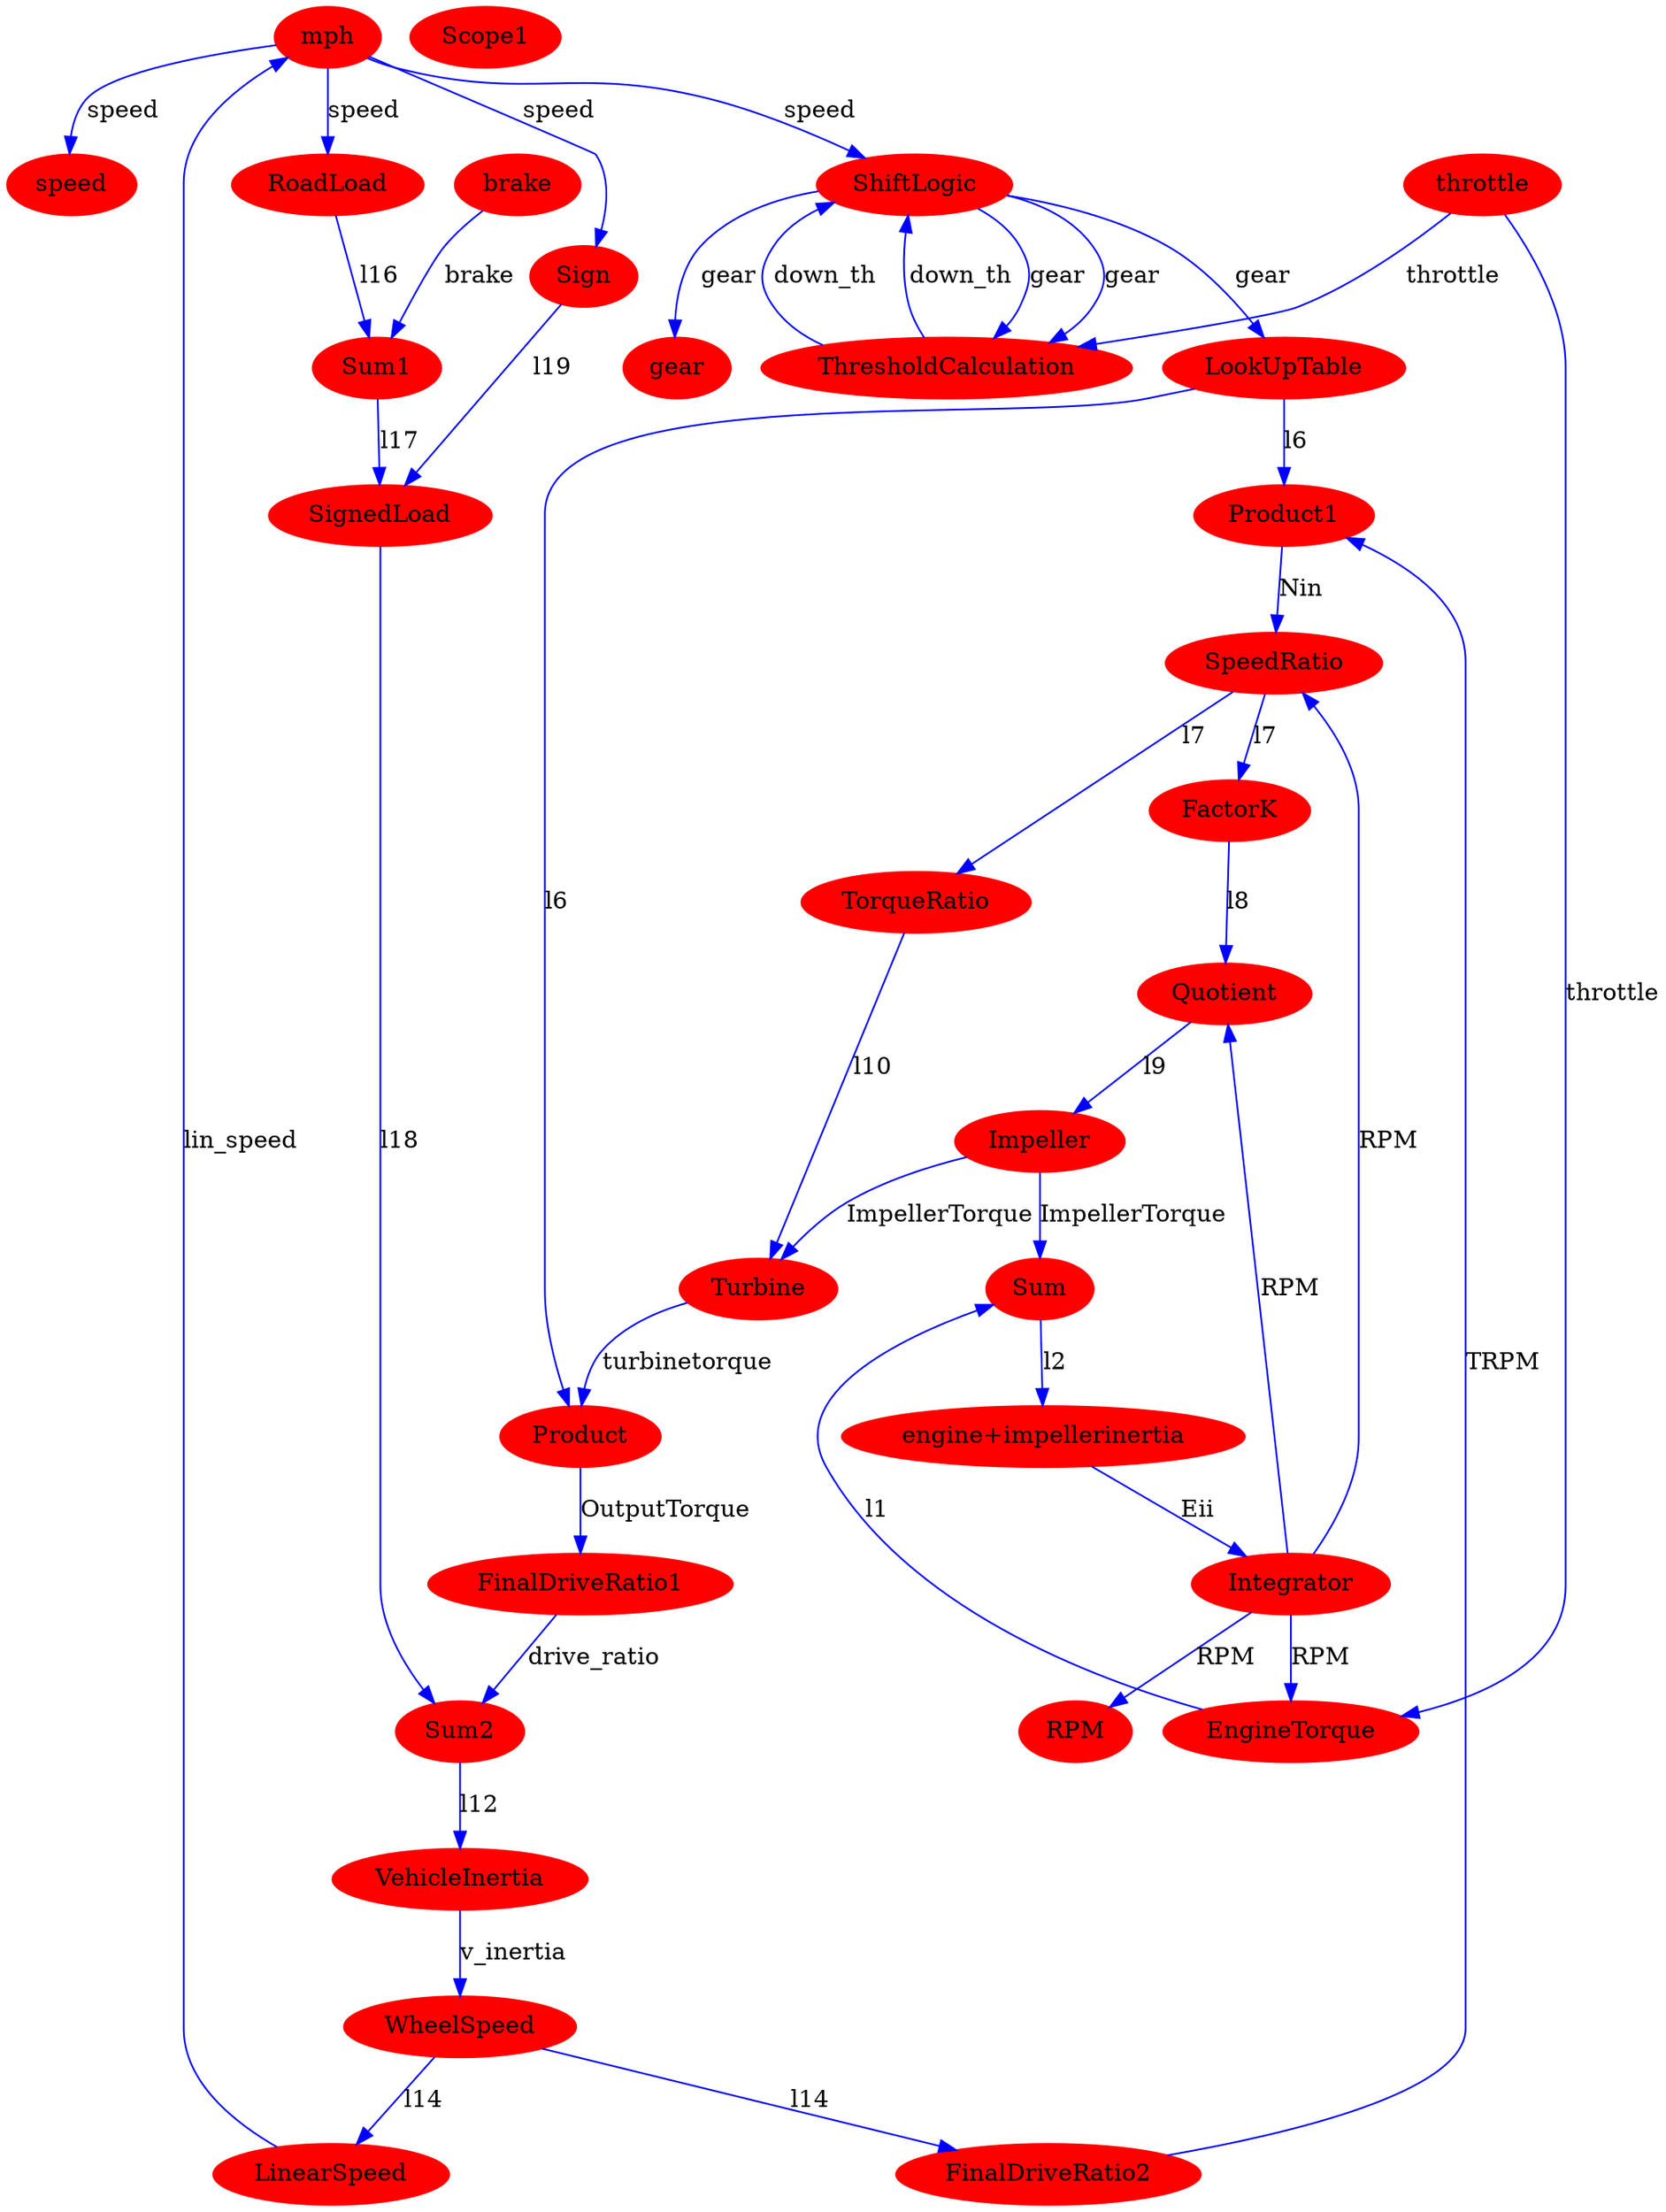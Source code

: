 digraph  {
speed [color=red, fillcolor=red, style=filled];
SpeedRatio [color=red, fillcolor=red, style=filled];
FactorK [color=red, fillcolor=red, style=filled];
EngineTorque [color=red, fillcolor=red, style=filled];
ShiftLogic [color=red, fillcolor=red, style=filled];
Impeller [color=red, fillcolor=red, style=filled];
LookUpTable [color=red, fillcolor=red, style=filled];
ThresholdCalculation [color=red, fillcolor=red, style=filled];
Product1 [color=red, fillcolor=red, style=filled];
RPM [color=red, fillcolor=red, style=filled];
Turbine [color=red, fillcolor=red, style=filled];
Sum1 [color=red, fillcolor=red, style=filled];
FinalDriveRatio2 [color=red, fillcolor=red, style=filled];
gear [color=red, fillcolor=red, style=filled];
TorqueRatio [color=red, fillcolor=red, style=filled];
throttle [color=red, fillcolor=red, style=filled];
Sum [color=red, fillcolor=red, style=filled];
LinearSpeed [color=red, fillcolor=red, style=filled];
FinalDriveRatio1 [color=red, fillcolor=red, style=filled];
Sum2 [color=red, fillcolor=red, style=filled];
Scope1 [color=red, fillcolor=red, style=filled];
mph [color=red, fillcolor=red, style=filled];
RoadLoad [color=red, fillcolor=red, style=filled];
Product [color=red, fillcolor=red, style=filled];
WheelSpeed [color=red, fillcolor=red, style=filled];
Sign [color=red, fillcolor=red, style=filled];
brake [color=red, fillcolor=red, style=filled];
VehicleInertia [color=red, fillcolor=red, style=filled];
SignedLoad [color=red, fillcolor=red, style=filled];
Quotient [color=red, fillcolor=red, style=filled];
Integrator [color=red, fillcolor=red, style=filled];
"engine+impellerinertia" [color=red, fillcolor=red, style=filled];
SpeedRatio -> TorqueRatio  [color=blue, key=0, label=l7];
SpeedRatio -> FactorK  [color=blue, key=0, label=l7];
FactorK -> Quotient  [color=blue, key=0, label=l8];
EngineTorque -> Sum  [color=blue, key=0, label=l1];
ShiftLogic -> gear  [color=blue, key=0, label=gear];
ShiftLogic -> LookUpTable  [color=blue, key=0, label=gear];
ShiftLogic -> ThresholdCalculation  [color=blue, key=0, label=gear];
ShiftLogic -> ThresholdCalculation  [color=blue, key=1, label=gear];
Impeller -> Turbine  [color=blue, key=0, label=ImpellerTorque];
Impeller -> Sum  [color=blue, key=0, label=ImpellerTorque];
LookUpTable -> Product  [color=blue, key=0, label=l6];
LookUpTable -> Product1  [color=blue, key=0, label=l6];
ThresholdCalculation -> ShiftLogic  [color=blue, key=0, label=down_th];
ThresholdCalculation -> ShiftLogic  [color=blue, key=1, label=down_th];
Product1 -> SpeedRatio  [color=blue, key=0, label=Nin];
Turbine -> Product  [color=blue, key=0, label=turbinetorque];
Sum1 -> SignedLoad  [color=blue, key=0, label=l17];
FinalDriveRatio2 -> Product1  [color=blue, key=0, label=TRPM];
TorqueRatio -> Turbine  [color=blue, key=0, label=l10];
throttle -> ThresholdCalculation  [color=blue, key=0, label=throttle];
throttle -> EngineTorque  [color=blue, key=0, label=throttle];
Sum -> "engine+impellerinertia"  [color=blue, key=0, label=l2];
LinearSpeed -> mph  [color=blue, key=0, label=lin_speed];
FinalDriveRatio1 -> Sum2  [color=blue, key=0, label=drive_ratio];
Sum2 -> VehicleInertia  [color=blue, key=0, label=l12];
mph -> ShiftLogic  [color=blue, key=0, label=speed];
mph -> speed  [color=blue, key=0, label=speed];
mph -> Sign  [color=blue, key=0, label=speed];
mph -> RoadLoad  [color=blue, key=0, label=speed];
RoadLoad -> Sum1  [color=blue, key=0, label=l16];
Product -> FinalDriveRatio1  [color=blue, key=0, label=OutputTorque];
WheelSpeed -> LinearSpeed  [color=blue, key=0, label=l14];
WheelSpeed -> FinalDriveRatio2  [color=blue, key=0, label=l14];
Sign -> SignedLoad  [color=blue, key=0, label=l19];
brake -> Sum1  [color=blue, key=0, label=brake];
VehicleInertia -> WheelSpeed  [color=blue, key=0, label=v_inertia];
SignedLoad -> Sum2  [color=blue, key=0, label=l18];
Quotient -> Impeller  [color=blue, key=0, label=l9];
Integrator -> Quotient  [color=blue, key=0, label=RPM];
Integrator -> RPM  [color=blue, key=0, label=RPM];
Integrator -> SpeedRatio  [color=blue, key=0, label=RPM];
Integrator -> EngineTorque  [color=blue, key=0, label=RPM];
"engine+impellerinertia" -> Integrator  [color=blue, key=0, label=Eii];
}
